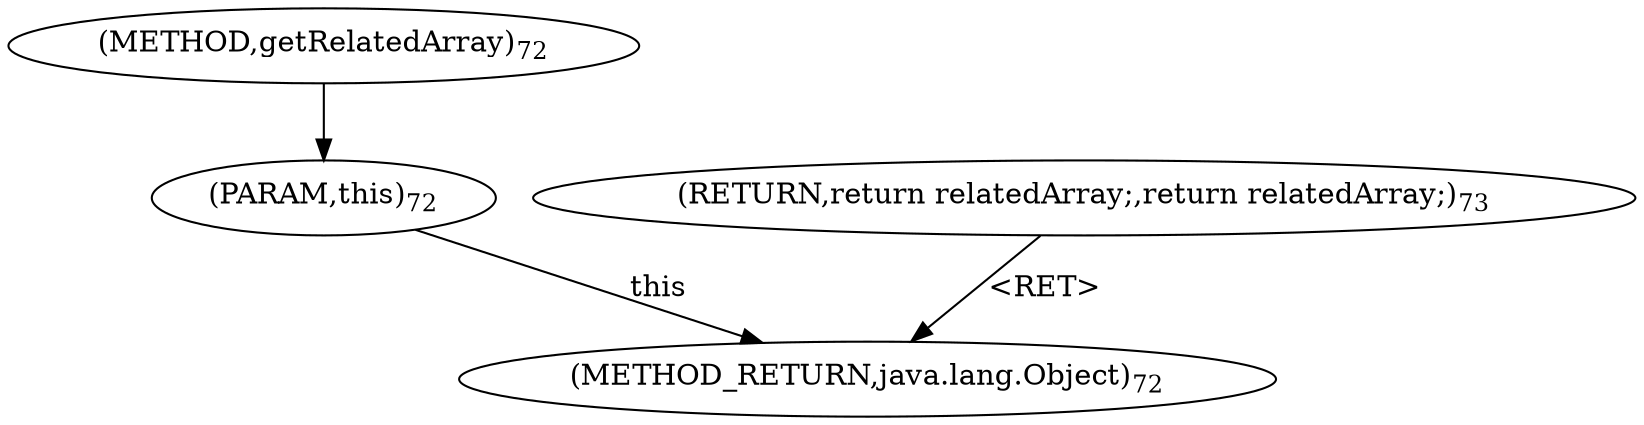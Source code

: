 digraph "getRelatedArray" {  
"255" [label = <(METHOD,getRelatedArray)<SUB>72</SUB>> ]
"264" [label = <(METHOD_RETURN,java.lang.Object)<SUB>72</SUB>> ]
"256" [label = <(PARAM,this)<SUB>72</SUB>> ]
"258" [label = <(RETURN,return relatedArray;,return relatedArray;)<SUB>73</SUB>> ]
  "258" -> "264"  [ label = "&lt;RET&gt;"] 
  "256" -> "264"  [ label = "this"] 
  "255" -> "256" 
}
